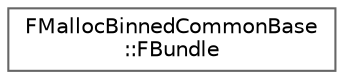 digraph "Graphical Class Hierarchy"
{
 // INTERACTIVE_SVG=YES
 // LATEX_PDF_SIZE
  bgcolor="transparent";
  edge [fontname=Helvetica,fontsize=10,labelfontname=Helvetica,labelfontsize=10];
  node [fontname=Helvetica,fontsize=10,shape=box,height=0.2,width=0.4];
  rankdir="LR";
  Node0 [id="Node000000",label="FMallocBinnedCommonBase\l::FBundle",height=0.2,width=0.4,color="grey40", fillcolor="white", style="filled",URL="$d0/d25/structFMallocBinnedCommonBase_1_1FBundle.html",tooltip=" "];
}
